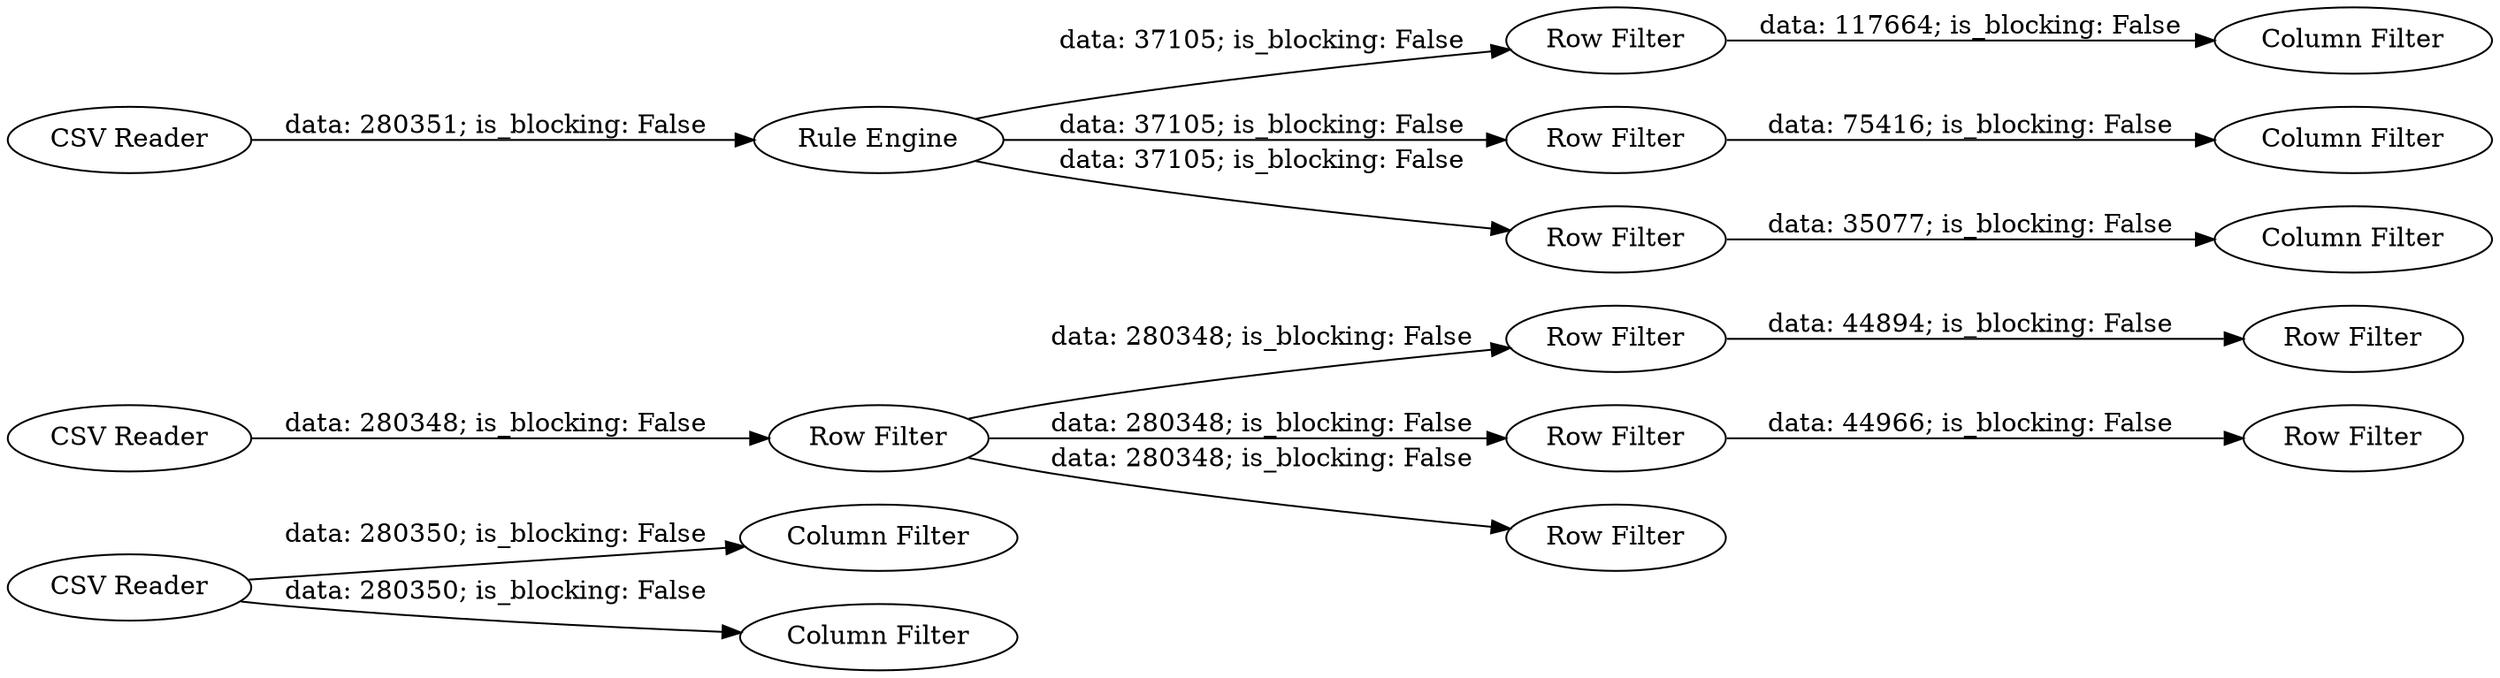 digraph {
	"6424818566544421207_33" [label="Column Filter"]
	"6424818566544421207_30" [label="Row Filter"]
	"6424818566544421207_35" [label="CSV Reader"]
	"6424818566544421207_32" [label="Row Filter"]
	"6424818566544421207_39" [label="Row Filter"]
	"6424818566544421207_40" [label="Column Filter"]
	"6424818566544421207_42" [label="Column Filter"]
	"6424818566544421207_29" [label="Row Filter"]
	"6424818566544421207_43" [label="Column Filter"]
	"6424818566544421207_34" [label="Column Filter"]
	"6424818566544421207_38" [label="Row Filter"]
	"6424818566544421207_36" [label="Rule Engine"]
	"6424818566544421207_31" [label="Row Filter"]
	"6424818566544421207_37" [label="CSV Reader"]
	"6424818566544421207_27" [label="Row Filter"]
	"6424818566544421207_41" [label="Row Filter"]
	"6424818566544421207_28" [label="Row Filter"]
	"6424818566544421207_1" [label="CSV Reader"]
	"6424818566544421207_27" -> "6424818566544421207_29" [label="data: 280348; is_blocking: False"]
	"6424818566544421207_27" -> "6424818566544421207_30" [label="data: 280348; is_blocking: False"]
	"6424818566544421207_36" -> "6424818566544421207_39" [label="data: 37105; is_blocking: False"]
	"6424818566544421207_27" -> "6424818566544421207_28" [label="data: 280348; is_blocking: False"]
	"6424818566544421207_38" -> "6424818566544421207_40" [label="data: 75416; is_blocking: False"]
	"6424818566544421207_36" -> "6424818566544421207_38" [label="data: 37105; is_blocking: False"]
	"6424818566544421207_30" -> "6424818566544421207_31" [label="data: 44894; is_blocking: False"]
	"6424818566544421207_35" -> "6424818566544421207_34" [label="data: 280350; is_blocking: False"]
	"6424818566544421207_35" -> "6424818566544421207_33" [label="data: 280350; is_blocking: False"]
	"6424818566544421207_36" -> "6424818566544421207_41" [label="data: 37105; is_blocking: False"]
	"6424818566544421207_41" -> "6424818566544421207_43" [label="data: 35077; is_blocking: False"]
	"6424818566544421207_39" -> "6424818566544421207_42" [label="data: 117664; is_blocking: False"]
	"6424818566544421207_37" -> "6424818566544421207_36" [label="data: 280351; is_blocking: False"]
	"6424818566544421207_29" -> "6424818566544421207_32" [label="data: 44966; is_blocking: False"]
	"6424818566544421207_1" -> "6424818566544421207_27" [label="data: 280348; is_blocking: False"]
	rankdir=LR
}
